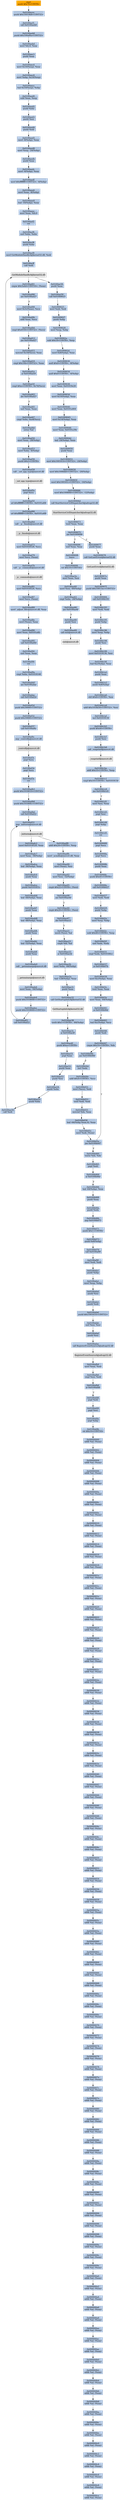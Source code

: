 digraph G {
node[shape=rectangle,style=filled,fillcolor=lightsteelblue,color=lightsteelblue]
bgcolor="transparent"
a0x0100aceapushl_0x70UINT8[label="start\npushl $0x70<UINT8>",color="lightgrey",fillcolor="orange"];
a0x0100acecpushl_0x10019b8UINT32[label="0x0100acec\npushl $0x10019b8<UINT32>"];
a0x0100acf1call_0x0100aeb8[label="0x0100acf1\ncall 0x0100aeb8"];
a0x0100aeb8pushl_0x100af0aUINT32[label="0x0100aeb8\npushl $0x100af0a<UINT32>"];
a0x0100aebdmovl_fs_0_eax[label="0x0100aebd\nmovl %fs:0, %eax"];
a0x0100aec3pushl_eax[label="0x0100aec3\npushl %eax"];
a0x0100aec4movl_0x10esp__eax[label="0x0100aec4\nmovl 0x10(%esp), %eax"];
a0x0100aec8movl_ebp_0x10esp_[label="0x0100aec8\nmovl %ebp, 0x10(%esp)"];
a0x0100aeccleal_0x10esp__ebp[label="0x0100aecc\nleal 0x10(%esp), %ebp"];
a0x0100aed0subl_eax_esp[label="0x0100aed0\nsubl %eax, %esp"];
a0x0100aed2pushl_ebx[label="0x0100aed2\npushl %ebx"];
a0x0100aed3pushl_esi[label="0x0100aed3\npushl %esi"];
a0x0100aed4pushl_edi[label="0x0100aed4\npushl %edi"];
a0x0100aed5movl__8ebp__eax[label="0x0100aed5\nmovl -8(%ebp), %eax"];
a0x0100aed8movl_esp__24ebp_[label="0x0100aed8\nmovl %esp, -24(%ebp)"];
a0x0100aedbpushl_eax[label="0x0100aedb\npushl %eax"];
a0x0100aedcmovl__4ebp__eax[label="0x0100aedc\nmovl -4(%ebp), %eax"];
a0x0100aedfmovl_0xffffffffUINT32__4ebp_[label="0x0100aedf\nmovl $0xffffffff<UINT32>, -4(%ebp)"];
a0x0100aee6movl_eax__8ebp_[label="0x0100aee6\nmovl %eax, -8(%ebp)"];
a0x0100aee9leal__16ebp__eax[label="0x0100aee9\nleal -16(%ebp), %eax"];
a0x0100aeecmovl_eax_fs_0[label="0x0100aeec\nmovl %eax, %fs:0"];
a0x0100aef2ret[label="0x0100aef2\nret"];
a0x0100acf6xorl_ebx_ebx[label="0x0100acf6\nxorl %ebx, %ebx"];
a0x0100acf8pushl_ebx[label="0x0100acf8\npushl %ebx"];
a0x0100acf9movl_GetModuleHandleA_kernel32_dll_edi[label="0x0100acf9\nmovl GetModuleHandleA@kernel32.dll, %edi"];
a0x0100acffcall_edi[label="0x0100acff\ncall %edi"];
GetModuleHandleA_kernel32_dll[label="GetModuleHandleA@kernel32.dll",color="lightgrey",fillcolor="lightgrey"];
a0x0100ad01cmpw_0x5a4dUINT16_eax_[label="0x0100ad01\ncmpw $0x5a4d<UINT16>, (%eax)"];
a0x0100ad06jne_0x0100ad27[label="0x0100ad06\njne 0x0100ad27"];
a0x0100ad08movl_0x3ceax__ecx[label="0x0100ad08\nmovl 0x3c(%eax), %ecx"];
a0x0100ad0baddl_eax_ecx[label="0x0100ad0b\naddl %eax, %ecx"];
a0x0100ad0dcmpl_0x4550UINT32_ecx_[label="0x0100ad0d\ncmpl $0x4550<UINT32>, (%ecx)"];
a0x0100ad13jne_0x0100ad27[label="0x0100ad13\njne 0x0100ad27"];
a0x0100ad15movzwl_0x18ecx__eax[label="0x0100ad15\nmovzwl 0x18(%ecx), %eax"];
a0x0100ad19cmpl_0x10bUINT32_eax[label="0x0100ad19\ncmpl $0x10b<UINT32>, %eax"];
a0x0100ad1eje_0x0100ad3f[label="0x0100ad1e\nje 0x0100ad3f"];
a0x0100ad3fcmpl_0xeUINT8_0x74ecx_[label="0x0100ad3f\ncmpl $0xe<UINT8>, 0x74(%ecx)"];
a0x0100ad43jbe_0x0100ad27[label="0x0100ad43\njbe 0x0100ad27"];
a0x0100ad45xorl_eax_eax[label="0x0100ad45\nxorl %eax, %eax"];
a0x0100ad47cmpl_ebx_0xe8ecx_[label="0x0100ad47\ncmpl %ebx, 0xe8(%ecx)"];
a0x0100ad4dsetne_al[label="0x0100ad4d\nsetne %al"];
a0x0100ad50movl_eax__28ebp_[label="0x0100ad50\nmovl %eax, -28(%ebp)"];
a0x0100ad53movl_ebx__4ebp_[label="0x0100ad53\nmovl %ebx, -4(%ebp)"];
a0x0100ad56pushl_0x2UINT8[label="0x0100ad56\npushl $0x2<UINT8>"];
a0x0100ad58call___set_app_type_msvcrt_dll[label="0x0100ad58\ncall __set_app_type@msvcrt.dll"];
a__set_app_type_msvcrt_dll[label="__set_app_type@msvcrt.dll",color="lightgrey",fillcolor="lightgrey"];
a0x0100ad5epopl_ecx[label="0x0100ad5e\npopl %ecx"];
a0x0100ad5forl_0xffffffffUINT8_0x0101a4f4[label="0x0100ad5f\norl $0xffffffff<UINT8>, 0x0101a4f4"];
a0x0100ad66orl_0xffffffffUINT8_0x0101a4f8[label="0x0100ad66\norl $0xffffffff<UINT8>, 0x0101a4f8"];
a0x0100ad6dcall___p__fmode_msvcrt_dll[label="0x0100ad6d\ncall __p__fmode@msvcrt.dll"];
a__p__fmode_msvcrt_dll[label="__p__fmode@msvcrt.dll",color="lightgrey",fillcolor="lightgrey"];
a0x0100ad73movl_0x01018528_ecx[label="0x0100ad73\nmovl 0x01018528, %ecx"];
a0x0100ad79movl_ecx_eax_[label="0x0100ad79\nmovl %ecx, (%eax)"];
a0x0100ad7bcall___p__commode_msvcrt_dll[label="0x0100ad7b\ncall __p__commode@msvcrt.dll"];
a__p__commode_msvcrt_dll[label="__p__commode@msvcrt.dll",color="lightgrey",fillcolor="lightgrey"];
a0x0100ad81movl_0x01018524_ecx[label="0x0100ad81\nmovl 0x01018524, %ecx"];
a0x0100ad87movl_ecx_eax_[label="0x0100ad87\nmovl %ecx, (%eax)"];
a0x0100ad89movl__adjust_fdiv_msvcrt_dll_eax[label="0x0100ad89\nmovl _adjust_fdiv@msvcrt.dll, %eax"];
a0x0100ad8emovl_eax__eax[label="0x0100ad8e\nmovl (%eax), %eax"];
a0x0100ad90movl_eax_0x0101a4fc[label="0x0100ad90\nmovl %eax, 0x0101a4fc"];
a0x0100ad95call_0x0100af44[label="0x0100ad95\ncall 0x0100af44"];
a0x0100af44xorl_eax_eax[label="0x0100af44\nxorl %eax, %eax"];
a0x0100af46ret[label="0x0100af46\nret"];
a0x0100ad9acmpl_ebx_0x01018148[label="0x0100ad9a\ncmpl %ebx, 0x01018148"];
a0x0100ada0jne_0x0100adae[label="0x0100ada0\njne 0x0100adae"];
a0x0100adaecall_0x0100af2d[label="0x0100adae\ncall 0x0100af2d"];
a0x0100af2dpushl_0x30000UINT32[label="0x0100af2d\npushl $0x30000<UINT32>"];
a0x0100af32pushl_0x10000UINT32[label="0x0100af32\npushl $0x10000<UINT32>"];
a0x0100af37call_0x0100af4c[label="0x0100af37\ncall 0x0100af4c"];
a0x0100af4cjmp__controlfp_msvcrt_dll[label="0x0100af4c\njmp _controlfp@msvcrt.dll"];
a_controlfp_msvcrt_dll[label="_controlfp@msvcrt.dll",color="lightgrey",fillcolor="lightgrey"];
a0x0100af3cpopl_ecx[label="0x0100af3c\npopl %ecx"];
a0x0100af3dpopl_ecx[label="0x0100af3d\npopl %ecx"];
a0x0100af3eret[label="0x0100af3e\nret"];
a0x0100adb3pushl_0x1018010UINT32[label="0x0100adb3\npushl $0x1018010<UINT32>"];
a0x0100adb8pushl_0x101800cUINT32[label="0x0100adb8\npushl $0x101800c<UINT32>"];
a0x0100adbdcall_0x0100af22[label="0x0100adbd\ncall 0x0100af22"];
a0x0100af22jmp__initterm_msvcrt_dll[label="0x0100af22\njmp _initterm@msvcrt.dll"];
a_initterm_msvcrt_dll[label="_initterm@msvcrt.dll",color="lightgrey",fillcolor="lightgrey"];
a0x0100adc2movl_0x01018520_eax[label="0x0100adc2\nmovl 0x01018520, %eax"];
a0x0100adc7movl_eax__36ebp_[label="0x0100adc7\nmovl %eax, -36(%ebp)"];
a0x0100adcaleal__36ebp__eax[label="0x0100adca\nleal -36(%ebp), %eax"];
a0x0100adcdpushl_eax[label="0x0100adcd\npushl %eax"];
a0x0100adcepushl_0x0101851c[label="0x0100adce\npushl 0x0101851c"];
a0x0100add4leal__44ebp__eax[label="0x0100add4\nleal -44(%ebp), %eax"];
a0x0100add7pushl_eax[label="0x0100add7\npushl %eax"];
a0x0100add8leal__48ebp__eax[label="0x0100add8\nleal -48(%ebp), %eax"];
a0x0100addbpushl_eax[label="0x0100addb\npushl %eax"];
a0x0100addcleal__52ebp__eax[label="0x0100addc\nleal -52(%ebp), %eax"];
a0x0100addfpushl_eax[label="0x0100addf\npushl %eax"];
a0x0100ade0call___getmainargs_msvcrt_dll[label="0x0100ade0\ncall __getmainargs@msvcrt.dll"];
a__getmainargs_msvcrt_dll[label="__getmainargs@msvcrt.dll",color="lightgrey",fillcolor="lightgrey"];
a0x0100ade6movl_eax__56ebp_[label="0x0100ade6\nmovl %eax, -56(%ebp)"];
a0x0100ade9pushl_0x1018008UINT32[label="0x0100ade9\npushl $0x1018008<UINT32>"];
a0x0100adeepushl_0x1018000UINT32[label="0x0100adee\npushl $0x1018000<UINT32>"];
a0x0100adf3call_0x0100af22[label="0x0100adf3\ncall 0x0100af22"];
a0x0100adf8addl_0x24UINT8_esp[label="0x0100adf8\naddl $0x24<UINT8>, %esp"];
a0x0100adfbmovl__acmdln_msvcrt_dll_eax[label="0x0100adfb\nmovl _acmdln@msvcrt.dll, %eax"];
a0x0100ae00movl_eax__esi[label="0x0100ae00\nmovl (%eax), %esi"];
a0x0100ae02movl_esi__32ebp_[label="0x0100ae02\nmovl %esi, -32(%ebp)"];
a0x0100ae05cmpb_0x22UINT8_esi_[label="0x0100ae05\ncmpb $0x22<UINT8>, (%esi)"];
a0x0100ae08jne_0x0100ae44[label="0x0100ae08\njne 0x0100ae44"];
a0x0100ae44cmpb_0x20UINT8_esi_[label="0x0100ae44\ncmpb $0x20<UINT8>, (%esi)"];
a0x0100ae47jbe_0x0100ae21[label="0x0100ae47\njbe 0x0100ae21"];
a0x0100ae21movb_esi__al[label="0x0100ae21\nmovb (%esi), %al"];
a0x0100ae23cmpb_bl_al[label="0x0100ae23\ncmpb %bl, %al"];
a0x0100ae25je_0x0100ae2b[label="0x0100ae25\nje 0x0100ae2b"];
a0x0100ae2bmovl_ebx__84ebp_[label="0x0100ae2b\nmovl %ebx, -84(%ebp)"];
a0x0100ae2eleal__128ebp__eax[label="0x0100ae2e\nleal -128(%ebp), %eax"];
a0x0100ae31pushl_eax[label="0x0100ae31\npushl %eax"];
a0x0100ae32call_GetStartupInfoA_kernel32_dll[label="0x0100ae32\ncall GetStartupInfoA@kernel32.dll"];
GetStartupInfoA_kernel32_dll[label="GetStartupInfoA@kernel32.dll",color="lightgrey",fillcolor="lightgrey"];
a0x0100ae38testb_0x1UINT8__84ebp_[label="0x0100ae38\ntestb $0x1<UINT8>, -84(%ebp)"];
a0x0100ae3cje_0x0100ae4f[label="0x0100ae3c\nje 0x0100ae4f"];
a0x0100ae4fpushl_0xaUINT8[label="0x0100ae4f\npushl $0xa<UINT8>"];
a0x0100ae51popl_eax[label="0x0100ae51\npopl %eax"];
a0x0100ae52pushl_eax[label="0x0100ae52\npushl %eax"];
a0x0100ae53pushl_esi[label="0x0100ae53\npushl %esi"];
a0x0100ae54pushl_ebx[label="0x0100ae54\npushl %ebx"];
a0x0100ae55pushl_ebx[label="0x0100ae55\npushl %ebx"];
a0x0100ae56call_edi[label="0x0100ae56\ncall %edi"];
a0x0100ae58pushl_eax[label="0x0100ae58\npushl %eax"];
a0x0100ae59call_0x01009025[label="0x0100ae59\ncall 0x01009025"];
a0x01009025movl_edi_edi[label="0x01009025\nmovl %edi, %edi"];
a0x01009027pushl_ebp[label="0x01009027\npushl %ebp"];
a0x01009028movl_esp_ebp[label="0x01009028\nmovl %esp, %ebp"];
a0x0100902asubl_0x18UINT8_esp[label="0x0100902a\nsubl $0x18<UINT8>, %esp"];
a0x0100902dmovl_0x8ebp__eax[label="0x0100902d\nmovl 0x8(%ebp), %eax"];
a0x01009030andl_0x0UINT8__8ebp_[label="0x01009030\nandl $0x0<UINT8>, -8(%ebp)"];
a0x01009034andl_0x0UINT8__4ebp_[label="0x01009034\nandl $0x0<UINT8>, -4(%ebp)"];
a0x01009038movl_eax_0x01019e20[label="0x01009038\nmovl %eax, 0x01019e20"];
a0x0100903dmovl_0x10ebp__eax[label="0x0100903d\nmovl 0x10(%ebp), %eax"];
a0x01009040movl_eax_0x0101a464[label="0x01009040\nmovl %eax, 0x0101a464"];
a0x01009045movl_0x14ebp__eax[label="0x01009045\nmovl 0x14(%ebp), %eax"];
a0x01009048movl_eax_0x0101a39c[label="0x01009048\nmovl %eax, 0x0101a39c"];
a0x0100904dleal__24ebp__eax[label="0x0100904d\nleal -24(%ebp), %eax"];
a0x01009050pushl_eax[label="0x01009050\npushl %eax"];
a0x01009051movl_0x1001614UINT32__24ebp_[label="0x01009051\nmovl $0x1001614<UINT32>, -24(%ebp)"];
a0x01009058movl_0x1008dbfUINT32__20ebp_[label="0x01009058\nmovl $0x1008dbf<UINT32>, -20(%ebp)"];
a0x0100905fmovl_0x100161cUINT32__16ebp_[label="0x0100905f\nmovl $0x100161c<UINT32>, -16(%ebp)"];
a0x01009066movl_0x1008f40UINT32__12ebp_[label="0x01009066\nmovl $0x1008f40<UINT32>, -12(%ebp)"];
a0x0100906dcall_StartServiceCtrlDispatcherA_advapi32_dll[label="0x0100906d\ncall StartServiceCtrlDispatcherA@advapi32.dll"];
StartServiceCtrlDispatcherA_advapi32_dll[label="StartServiceCtrlDispatcherA@advapi32.dll",color="lightgrey",fillcolor="lightgrey"];
a0x01009073testl_eax_eax[label="0x01009073\ntestl %eax, %eax"];
a0x01009075jne_0x01009096[label="0x01009075\njne 0x01009096"];
a0x01009077pushl_eax[label="0x01009077\npushl %eax"];
a0x01009096xorl_eax_eax[label="0x01009096\nxorl %eax, %eax"];
a0x01009098leave_[label="0x01009098\nleave "];
a0x01009099ret_0x10UINT16[label="0x01009099\nret $0x10<UINT16>"];
a0x0100ae5emovl_eax_esi[label="0x0100ae5e\nmovl %eax, %esi"];
a0x0100ae60movl_esi__60ebp_[label="0x0100ae60\nmovl %esi, -60(%ebp)"];
a0x0100ae63cmpl_ebx__28ebp_[label="0x0100ae63\ncmpl %ebx, -28(%ebp)"];
a0x0100ae66jne_0x0100ae6f[label="0x0100ae66\njne 0x0100ae6f"];
a0x0100ae68pushl_esi[label="0x0100ae68\npushl %esi"];
a0x0100ae69call_exit_msvcrt_dll[label="0x0100ae69\ncall exit@msvcrt.dll"];
exit_msvcrt_dll[label="exit@msvcrt.dll",color="lightgrey",fillcolor="lightgrey"];
a0x01009078call_GetLastError_kernel32_dll[label="0x01009078\ncall GetLastError@kernel32.dll"];
GetLastError_kernel32_dll[label="GetLastError@kernel32.dll",color="lightgrey",fillcolor="lightgrey"];
a0x0100907epushl_eax[label="0x0100907e\npushl %eax"];
a0x0100907fpushl_0x10013ecUINT32[label="0x0100907f\npushl $0x10013ec<UINT32>"];
a0x01009084call_0x0100b193[label="0x01009084\ncall 0x0100b193"];
a0x0100b193movl_edi_edi[label="0x0100b193\nmovl %edi, %edi"];
a0x0100b195pushl_ebp[label="0x0100b195\npushl %ebp"];
a0x0100b196movl_esp_ebp[label="0x0100b196\nmovl %esp, %ebp"];
a0x0100b198pushl_esi[label="0x0100b198\npushl %esi"];
a0x0100b199movl_0x01019130_esi[label="0x0100b199\nmovl 0x01019130, %esi"];
a0x0100b19fleal_0xcebp__eax[label="0x0100b19f\nleal 0xc(%ebp), %eax"];
a0x0100b1a2pushl_eax[label="0x0100b1a2\npushl %eax"];
a0x0100b1a3pushl_0x8ebp_[label="0x0100b1a3\npushl 0x8(%ebp)"];
a0x0100b1a6shll_0x6UINT8_esi[label="0x0100b1a6\nshll $0x6<UINT8>, %esi"];
a0x0100b1a9addl_0x1018d30UINT32_esi[label="0x0100b1a9\naddl $0x1018d30<UINT32>, %esi"];
a0x0100b1afincl_0x01019130[label="0x0100b1af\nincl 0x01019130"];
a0x0100b1b5pushl_0x40UINT8[label="0x0100b1b5\npushl $0x40<UINT8>"];
a0x0100b1b7pushl_esi[label="0x0100b1b7\npushl %esi"];
a0x0100b1b8call__vsnprintf_msvcrt_dll[label="0x0100b1b8\ncall _vsnprintf@msvcrt.dll"];
a_vsnprintf_msvcrt_dll[label="_vsnprintf@msvcrt.dll",color="lightgrey",fillcolor="lightgrey"];
a0x0100b1beaddl_0x10UINT8_esp[label="0x0100b1be\naddl $0x10<UINT8>, %esp"];
a0x0100b1c1cmpl_0x10UINT8_0x01019130[label="0x0100b1c1\ncmpl $0x10<UINT8>, 0x01019130"];
a0x0100b1c8jne_0x0100b1d1[label="0x0100b1c8\njne 0x0100b1d1"];
a0x0100b1d1movl_esi_eax[label="0x0100b1d1\nmovl %esi, %eax"];
a0x0100b1d3popl_esi[label="0x0100b1d3\npopl %esi"];
a0x0100b1d4popl_ebp[label="0x0100b1d4\npopl %ebp"];
a0x0100b1d5ret[label="0x0100b1d5\nret"];
a0x01009089popl_ecx[label="0x01009089\npopl %ecx"];
a0x0100908apopl_ecx[label="0x0100908a\npopl %ecx"];
a0x0100908bpushl_eax[label="0x0100908b\npushl %eax"];
a0x0100908cpushl_0x45UINT8[label="0x0100908c\npushl $0x45<UINT8>"];
a0x0100908ecall_0x0100b027[label="0x0100908e\ncall 0x0100b027"];
a0x0100b027movl_edi_edi[label="0x0100b027\nmovl %edi, %edi"];
a0x0100b029pushl_ebp[label="0x0100b029\npushl %ebp"];
a0x0100b02amovl_esp_ebp[label="0x0100b02a\nmovl %esp, %ebp"];
a0x0100b02csubl_0x40UINT8_esp[label="0x0100b02c\nsubl $0x40<UINT8>, %esp"];
a0x0100b02fxorl_edx_edx[label="0x0100b02f\nxorl %edx, %edx"];
a0x0100b031cmpl_edx_0x010180cc[label="0x0100b031\ncmpl %edx, 0x010180cc"];
a0x0100b037je_0x0100b07b[label="0x0100b037\nje 0x0100b07b"];
a0x0100b039movl_0xcebp__eax[label="0x0100b039\nmovl 0xc(%ebp), %eax"];
a0x0100b03ctestl_eax_eax[label="0x0100b03c\ntestl %eax, %eax"];
a0x0100b03emovl_eax__64ebp_[label="0x0100b03e\nmovl %eax, -64(%ebp)"];
a0x0100b041je_0x0100b06d[label="0x0100b041\nje 0x0100b06d"];
a0x0100b043leal_0xcebp__ecx[label="0x0100b043\nleal 0xc(%ebp), %ecx"];
a0x0100b046pushl_edi[label="0x0100b046\npushl %edi"];
a0x0100b047cmpw_0x10UINT8_dx[label="0x0100b047\ncmpw $0x10<UINT8>, %dx"];
a0x0100b04bjae_0x0100b060[label="0x0100b04b\njae 0x0100b060"];
a0x0100b04dincl_edx[label="0x0100b04d\nincl %edx"];
a0x0100b04eaddl_0x4UINT8_ecx[label="0x0100b04e\naddl $0x4<UINT8>, %ecx"];
a0x0100b051movl_ecx__edi[label="0x0100b051\nmovl (%ecx), %edi"];
a0x0100b053testl_edi_edi[label="0x0100b053\ntestl %edi, %edi"];
a0x0100b055movzwl_dx_eax[label="0x0100b055\nmovzwl %dx, %eax"];
a0x0100b058leal__64ebpeax4__eax[label="0x0100b058\nleal -64(%ebp,%eax,4), %eax"];
a0x0100b05cmovl_edi_eax_[label="0x0100b05c\nmovl %edi, (%eax)"];
a0x0100b05ejne_0x0100b047[label="0x0100b05e\njne 0x0100b047"];
a0x0100b060testw_dx_dx[label="0x0100b060\ntestw %dx, %dx"];
a0x0100b063popl_edi[label="0x0100b063\npopl %edi"];
a0x0100b064je_0x0100b06d[label="0x0100b064\nje 0x0100b06d"];
a0x0100b066leal__64ebp__eax[label="0x0100b066\nleal -64(%ebp), %eax"];
a0x0100b069pushl_eax[label="0x0100b069\npushl %eax"];
a0x0100b06apushl_edx[label="0x0100b06a\npushl %edx"];
a0x0100b06bjmp_0x0100b071[label="0x0100b06b\njmp 0x0100b071"];
a0x0100b071pushl_0x1UINT8[label="0x0100b071\npushl $0x1<UINT8>"];
a0x0100b073pushl_0x8ebp_[label="0x0100b073\npushl 0x8(%ebp)"];
a0x0100b076call_0x0100af9f[label="0x0100b076\ncall 0x0100af9f"];
a0x0100af9fmovl_edi_edi[label="0x0100af9f\nmovl %edi, %edi"];
a0x0100afa1pushl_ebp[label="0x0100afa1\npushl %ebp"];
a0x0100afa2movl_esp_ebp[label="0x0100afa2\nmovl %esp, %ebp"];
a0x0100afa4pushl_esi[label="0x0100afa4\npushl %esi"];
a0x0100afa5pushl_edi[label="0x0100afa5\npushl %edi"];
a0x0100afa6pushl_0x1001614UINT32[label="0x0100afa6\npushl $0x1001614<UINT32>"];
a0x0100afabxorl_esi_esi[label="0x0100afab\nxorl %esi, %esi"];
a0x0100afadpushl_esi[label="0x0100afad\npushl %esi"];
a0x0100afaecall_RegisterEventSourceA_advapi32_dll[label="0x0100afae\ncall RegisterEventSourceA@advapi32.dll"];
RegisterEventSourceA_advapi32_dll[label="RegisterEventSourceA@advapi32.dll",color="lightgrey",fillcolor="lightgrey"];
a0x0100afb4movl_eax_edi[label="0x0100afb4\nmovl %eax, %edi"];
a0x0100afb6cmpl_esi_edi[label="0x0100afb6\ncmpl %esi, %edi"];
a0x0100afb8je_0x0100afd8[label="0x0100afb8\nje 0x0100afd8"];
a0x0100afd8popl_edi[label="0x0100afd8\npopl %edi"];
a0x0100afd9popl_esi[label="0x0100afd9\npopl %esi"];
a0x0100afdapopl_ebp[label="0x0100afda\npopl %ebp"];
a0x0100afdbret_0x10UINT16[label="0x0100afdb\nret $0x10<UINT16>"];
a0x00000000addb_al_eax_[label="0x00000000\naddb %al, (%eax)"];
a0x00000002addb_al_eax_[label="0x00000002\naddb %al, (%eax)"];
a0x00000004addb_al_eax_[label="0x00000004\naddb %al, (%eax)"];
a0x00000006addb_al_eax_[label="0x00000006\naddb %al, (%eax)"];
a0x00000008addb_al_eax_[label="0x00000008\naddb %al, (%eax)"];
a0x0000000aaddb_al_eax_[label="0x0000000a\naddb %al, (%eax)"];
a0x0000000caddb_al_eax_[label="0x0000000c\naddb %al, (%eax)"];
a0x0000000eaddb_al_eax_[label="0x0000000e\naddb %al, (%eax)"];
a0x00000010addb_al_eax_[label="0x00000010\naddb %al, (%eax)"];
a0x00000012addb_al_eax_[label="0x00000012\naddb %al, (%eax)"];
a0x00000014addb_al_eax_[label="0x00000014\naddb %al, (%eax)"];
a0x00000016addb_al_eax_[label="0x00000016\naddb %al, (%eax)"];
a0x00000018addb_al_eax_[label="0x00000018\naddb %al, (%eax)"];
a0x0000001aaddb_al_eax_[label="0x0000001a\naddb %al, (%eax)"];
a0x0000001caddb_al_eax_[label="0x0000001c\naddb %al, (%eax)"];
a0x0000001eaddb_al_eax_[label="0x0000001e\naddb %al, (%eax)"];
a0x00000020addb_al_eax_[label="0x00000020\naddb %al, (%eax)"];
a0x00000022addb_al_eax_[label="0x00000022\naddb %al, (%eax)"];
a0x00000024addb_al_eax_[label="0x00000024\naddb %al, (%eax)"];
a0x00000026addb_al_eax_[label="0x00000026\naddb %al, (%eax)"];
a0x00000028addb_al_eax_[label="0x00000028\naddb %al, (%eax)"];
a0x0000002aaddb_al_eax_[label="0x0000002a\naddb %al, (%eax)"];
a0x0000002caddb_al_eax_[label="0x0000002c\naddb %al, (%eax)"];
a0x0000002eaddb_al_eax_[label="0x0000002e\naddb %al, (%eax)"];
a0x00000030addb_al_eax_[label="0x00000030\naddb %al, (%eax)"];
a0x00000032addb_al_eax_[label="0x00000032\naddb %al, (%eax)"];
a0x00000034addb_al_eax_[label="0x00000034\naddb %al, (%eax)"];
a0x00000036addb_al_eax_[label="0x00000036\naddb %al, (%eax)"];
a0x00000038addb_al_eax_[label="0x00000038\naddb %al, (%eax)"];
a0x0000003aaddb_al_eax_[label="0x0000003a\naddb %al, (%eax)"];
a0x0000003caddb_al_eax_[label="0x0000003c\naddb %al, (%eax)"];
a0x0000003eaddb_al_eax_[label="0x0000003e\naddb %al, (%eax)"];
a0x00000040addb_al_eax_[label="0x00000040\naddb %al, (%eax)"];
a0x00000042addb_al_eax_[label="0x00000042\naddb %al, (%eax)"];
a0x00000044addb_al_eax_[label="0x00000044\naddb %al, (%eax)"];
a0x00000046addb_al_eax_[label="0x00000046\naddb %al, (%eax)"];
a0x00000048addb_al_eax_[label="0x00000048\naddb %al, (%eax)"];
a0x0000004aaddb_al_eax_[label="0x0000004a\naddb %al, (%eax)"];
a0x0000004caddb_al_eax_[label="0x0000004c\naddb %al, (%eax)"];
a0x0000004eaddb_al_eax_[label="0x0000004e\naddb %al, (%eax)"];
a0x00000050addb_al_eax_[label="0x00000050\naddb %al, (%eax)"];
a0x00000052addb_al_eax_[label="0x00000052\naddb %al, (%eax)"];
a0x00000054addb_al_eax_[label="0x00000054\naddb %al, (%eax)"];
a0x00000056addb_al_eax_[label="0x00000056\naddb %al, (%eax)"];
a0x00000058addb_al_eax_[label="0x00000058\naddb %al, (%eax)"];
a0x0000005aaddb_al_eax_[label="0x0000005a\naddb %al, (%eax)"];
a0x0000005caddb_al_eax_[label="0x0000005c\naddb %al, (%eax)"];
a0x0000005eaddb_al_eax_[label="0x0000005e\naddb %al, (%eax)"];
a0x00000060addb_al_eax_[label="0x00000060\naddb %al, (%eax)"];
a0x00000062addb_al_eax_[label="0x00000062\naddb %al, (%eax)"];
a0x00000064addb_al_eax_[label="0x00000064\naddb %al, (%eax)"];
a0x00000066addb_al_eax_[label="0x00000066\naddb %al, (%eax)"];
a0x00000068addb_al_eax_[label="0x00000068\naddb %al, (%eax)"];
a0x0000006aaddb_al_eax_[label="0x0000006a\naddb %al, (%eax)"];
a0x0000006caddb_al_eax_[label="0x0000006c\naddb %al, (%eax)"];
a0x0000006eaddb_al_eax_[label="0x0000006e\naddb %al, (%eax)"];
a0x00000070addb_al_eax_[label="0x00000070\naddb %al, (%eax)"];
a0x00000072addb_al_eax_[label="0x00000072\naddb %al, (%eax)"];
a0x00000074addb_al_eax_[label="0x00000074\naddb %al, (%eax)"];
a0x00000076addb_al_eax_[label="0x00000076\naddb %al, (%eax)"];
a0x00000078addb_al_eax_[label="0x00000078\naddb %al, (%eax)"];
a0x0000007aaddb_al_eax_[label="0x0000007a\naddb %al, (%eax)"];
a0x0000007caddb_al_eax_[label="0x0000007c\naddb %al, (%eax)"];
a0x0000007eaddb_al_eax_[label="0x0000007e\naddb %al, (%eax)"];
a0x00000080addb_al_eax_[label="0x00000080\naddb %al, (%eax)"];
a0x00000082addb_al_eax_[label="0x00000082\naddb %al, (%eax)"];
a0x00000084addb_al_eax_[label="0x00000084\naddb %al, (%eax)"];
a0x00000086addb_al_eax_[label="0x00000086\naddb %al, (%eax)"];
a0x00000088addb_al_eax_[label="0x00000088\naddb %al, (%eax)"];
a0x0000008aaddb_al_eax_[label="0x0000008a\naddb %al, (%eax)"];
a0x0000008caddb_al_eax_[label="0x0000008c\naddb %al, (%eax)"];
a0x0000008eaddb_al_eax_[label="0x0000008e\naddb %al, (%eax)"];
a0x00000090addb_al_eax_[label="0x00000090\naddb %al, (%eax)"];
a0x00000092addb_al_eax_[label="0x00000092\naddb %al, (%eax)"];
a0x00000094addb_al_eax_[label="0x00000094\naddb %al, (%eax)"];
a0x00000096addb_al_eax_[label="0x00000096\naddb %al, (%eax)"];
a0x00000098addb_al_eax_[label="0x00000098\naddb %al, (%eax)"];
a0x0000009aaddb_al_eax_[label="0x0000009a\naddb %al, (%eax)"];
a0x0000009caddb_al_eax_[label="0x0000009c\naddb %al, (%eax)"];
a0x0000009eaddb_al_eax_[label="0x0000009e\naddb %al, (%eax)"];
a0x000000a0addb_al_eax_[label="0x000000a0\naddb %al, (%eax)"];
a0x000000a2addb_al_eax_[label="0x000000a2\naddb %al, (%eax)"];
a0x000000a4addb_al_eax_[label="0x000000a4\naddb %al, (%eax)"];
a0x000000a6addb_al_eax_[label="0x000000a6\naddb %al, (%eax)"];
a0x000000a8addb_al_eax_[label="0x000000a8\naddb %al, (%eax)"];
a0x000000aaaddb_al_eax_[label="0x000000aa\naddb %al, (%eax)"];
a0x000000acaddb_al_eax_[label="0x000000ac\naddb %al, (%eax)"];
a0x000000aeaddb_al_eax_[label="0x000000ae\naddb %al, (%eax)"];
a0x000000b0addb_al_eax_[label="0x000000b0\naddb %al, (%eax)"];
a0x000000b2addb_al_eax_[label="0x000000b2\naddb %al, (%eax)"];
a0x000000b4addb_al_eax_[label="0x000000b4\naddb %al, (%eax)"];
a0x000000b6addb_al_eax_[label="0x000000b6\naddb %al, (%eax)"];
a0x000000b8addb_al_eax_[label="0x000000b8\naddb %al, (%eax)"];
a0x000000baaddb_al_eax_[label="0x000000ba\naddb %al, (%eax)"];
a0x000000bcaddb_al_eax_[label="0x000000bc\naddb %al, (%eax)"];
a0x000000beaddb_al_eax_[label="0x000000be\naddb %al, (%eax)"];
a0x000000c0addb_al_eax_[label="0x000000c0\naddb %al, (%eax)"];
a0x000000c2addb_al_eax_[label="0x000000c2\naddb %al, (%eax)"];
a0x000000c4addb_al_eax_[label="0x000000c4\naddb %al, (%eax)"];
a0x000000c6addb_al_eax_[label="0x000000c6\naddb %al, (%eax)"];
a0x000000c8addb_al_eax_[label="0x000000c8\naddb %al, (%eax)"];
a0x000000caaddb_al_eax_[label="0x000000ca\naddb %al, (%eax)"];
a0x0100aceapushl_0x70UINT8 -> a0x0100acecpushl_0x10019b8UINT32 [color="#000000"];
a0x0100acecpushl_0x10019b8UINT32 -> a0x0100acf1call_0x0100aeb8 [color="#000000"];
a0x0100acf1call_0x0100aeb8 -> a0x0100aeb8pushl_0x100af0aUINT32 [color="#000000"];
a0x0100aeb8pushl_0x100af0aUINT32 -> a0x0100aebdmovl_fs_0_eax [color="#000000"];
a0x0100aebdmovl_fs_0_eax -> a0x0100aec3pushl_eax [color="#000000"];
a0x0100aec3pushl_eax -> a0x0100aec4movl_0x10esp__eax [color="#000000"];
a0x0100aec4movl_0x10esp__eax -> a0x0100aec8movl_ebp_0x10esp_ [color="#000000"];
a0x0100aec8movl_ebp_0x10esp_ -> a0x0100aeccleal_0x10esp__ebp [color="#000000"];
a0x0100aeccleal_0x10esp__ebp -> a0x0100aed0subl_eax_esp [color="#000000"];
a0x0100aed0subl_eax_esp -> a0x0100aed2pushl_ebx [color="#000000"];
a0x0100aed2pushl_ebx -> a0x0100aed3pushl_esi [color="#000000"];
a0x0100aed3pushl_esi -> a0x0100aed4pushl_edi [color="#000000"];
a0x0100aed4pushl_edi -> a0x0100aed5movl__8ebp__eax [color="#000000"];
a0x0100aed5movl__8ebp__eax -> a0x0100aed8movl_esp__24ebp_ [color="#000000"];
a0x0100aed8movl_esp__24ebp_ -> a0x0100aedbpushl_eax [color="#000000"];
a0x0100aedbpushl_eax -> a0x0100aedcmovl__4ebp__eax [color="#000000"];
a0x0100aedcmovl__4ebp__eax -> a0x0100aedfmovl_0xffffffffUINT32__4ebp_ [color="#000000"];
a0x0100aedfmovl_0xffffffffUINT32__4ebp_ -> a0x0100aee6movl_eax__8ebp_ [color="#000000"];
a0x0100aee6movl_eax__8ebp_ -> a0x0100aee9leal__16ebp__eax [color="#000000"];
a0x0100aee9leal__16ebp__eax -> a0x0100aeecmovl_eax_fs_0 [color="#000000"];
a0x0100aeecmovl_eax_fs_0 -> a0x0100aef2ret [color="#000000"];
a0x0100aef2ret -> a0x0100acf6xorl_ebx_ebx [color="#000000"];
a0x0100acf6xorl_ebx_ebx -> a0x0100acf8pushl_ebx [color="#000000"];
a0x0100acf8pushl_ebx -> a0x0100acf9movl_GetModuleHandleA_kernel32_dll_edi [color="#000000"];
a0x0100acf9movl_GetModuleHandleA_kernel32_dll_edi -> a0x0100acffcall_edi [color="#000000"];
a0x0100acffcall_edi -> GetModuleHandleA_kernel32_dll [color="#000000"];
GetModuleHandleA_kernel32_dll -> a0x0100ad01cmpw_0x5a4dUINT16_eax_ [color="#000000"];
a0x0100ad01cmpw_0x5a4dUINT16_eax_ -> a0x0100ad06jne_0x0100ad27 [color="#000000"];
a0x0100ad06jne_0x0100ad27 -> a0x0100ad08movl_0x3ceax__ecx [color="#000000",label="F"];
a0x0100ad08movl_0x3ceax__ecx -> a0x0100ad0baddl_eax_ecx [color="#000000"];
a0x0100ad0baddl_eax_ecx -> a0x0100ad0dcmpl_0x4550UINT32_ecx_ [color="#000000"];
a0x0100ad0dcmpl_0x4550UINT32_ecx_ -> a0x0100ad13jne_0x0100ad27 [color="#000000"];
a0x0100ad13jne_0x0100ad27 -> a0x0100ad15movzwl_0x18ecx__eax [color="#000000",label="F"];
a0x0100ad15movzwl_0x18ecx__eax -> a0x0100ad19cmpl_0x10bUINT32_eax [color="#000000"];
a0x0100ad19cmpl_0x10bUINT32_eax -> a0x0100ad1eje_0x0100ad3f [color="#000000"];
a0x0100ad1eje_0x0100ad3f -> a0x0100ad3fcmpl_0xeUINT8_0x74ecx_ [color="#000000",label="T"];
a0x0100ad3fcmpl_0xeUINT8_0x74ecx_ -> a0x0100ad43jbe_0x0100ad27 [color="#000000"];
a0x0100ad43jbe_0x0100ad27 -> a0x0100ad45xorl_eax_eax [color="#000000",label="F"];
a0x0100ad45xorl_eax_eax -> a0x0100ad47cmpl_ebx_0xe8ecx_ [color="#000000"];
a0x0100ad47cmpl_ebx_0xe8ecx_ -> a0x0100ad4dsetne_al [color="#000000"];
a0x0100ad4dsetne_al -> a0x0100ad50movl_eax__28ebp_ [color="#000000"];
a0x0100ad50movl_eax__28ebp_ -> a0x0100ad53movl_ebx__4ebp_ [color="#000000"];
a0x0100ad53movl_ebx__4ebp_ -> a0x0100ad56pushl_0x2UINT8 [color="#000000"];
a0x0100ad56pushl_0x2UINT8 -> a0x0100ad58call___set_app_type_msvcrt_dll [color="#000000"];
a0x0100ad58call___set_app_type_msvcrt_dll -> a__set_app_type_msvcrt_dll [color="#000000"];
a__set_app_type_msvcrt_dll -> a0x0100ad5epopl_ecx [color="#000000"];
a0x0100ad5epopl_ecx -> a0x0100ad5forl_0xffffffffUINT8_0x0101a4f4 [color="#000000"];
a0x0100ad5forl_0xffffffffUINT8_0x0101a4f4 -> a0x0100ad66orl_0xffffffffUINT8_0x0101a4f8 [color="#000000"];
a0x0100ad66orl_0xffffffffUINT8_0x0101a4f8 -> a0x0100ad6dcall___p__fmode_msvcrt_dll [color="#000000"];
a0x0100ad6dcall___p__fmode_msvcrt_dll -> a__p__fmode_msvcrt_dll [color="#000000"];
a__p__fmode_msvcrt_dll -> a0x0100ad73movl_0x01018528_ecx [color="#000000"];
a0x0100ad73movl_0x01018528_ecx -> a0x0100ad79movl_ecx_eax_ [color="#000000"];
a0x0100ad79movl_ecx_eax_ -> a0x0100ad7bcall___p__commode_msvcrt_dll [color="#000000"];
a0x0100ad7bcall___p__commode_msvcrt_dll -> a__p__commode_msvcrt_dll [color="#000000"];
a__p__commode_msvcrt_dll -> a0x0100ad81movl_0x01018524_ecx [color="#000000"];
a0x0100ad81movl_0x01018524_ecx -> a0x0100ad87movl_ecx_eax_ [color="#000000"];
a0x0100ad87movl_ecx_eax_ -> a0x0100ad89movl__adjust_fdiv_msvcrt_dll_eax [color="#000000"];
a0x0100ad89movl__adjust_fdiv_msvcrt_dll_eax -> a0x0100ad8emovl_eax__eax [color="#000000"];
a0x0100ad8emovl_eax__eax -> a0x0100ad90movl_eax_0x0101a4fc [color="#000000"];
a0x0100ad90movl_eax_0x0101a4fc -> a0x0100ad95call_0x0100af44 [color="#000000"];
a0x0100ad95call_0x0100af44 -> a0x0100af44xorl_eax_eax [color="#000000"];
a0x0100af44xorl_eax_eax -> a0x0100af46ret [color="#000000"];
a0x0100af46ret -> a0x0100ad9acmpl_ebx_0x01018148 [color="#000000"];
a0x0100ad9acmpl_ebx_0x01018148 -> a0x0100ada0jne_0x0100adae [color="#000000"];
a0x0100ada0jne_0x0100adae -> a0x0100adaecall_0x0100af2d [color="#000000",label="T"];
a0x0100adaecall_0x0100af2d -> a0x0100af2dpushl_0x30000UINT32 [color="#000000"];
a0x0100af2dpushl_0x30000UINT32 -> a0x0100af32pushl_0x10000UINT32 [color="#000000"];
a0x0100af32pushl_0x10000UINT32 -> a0x0100af37call_0x0100af4c [color="#000000"];
a0x0100af37call_0x0100af4c -> a0x0100af4cjmp__controlfp_msvcrt_dll [color="#000000"];
a0x0100af4cjmp__controlfp_msvcrt_dll -> a_controlfp_msvcrt_dll [color="#000000"];
a_controlfp_msvcrt_dll -> a0x0100af3cpopl_ecx [color="#000000"];
a0x0100af3cpopl_ecx -> a0x0100af3dpopl_ecx [color="#000000"];
a0x0100af3dpopl_ecx -> a0x0100af3eret [color="#000000"];
a0x0100af3eret -> a0x0100adb3pushl_0x1018010UINT32 [color="#000000"];
a0x0100adb3pushl_0x1018010UINT32 -> a0x0100adb8pushl_0x101800cUINT32 [color="#000000"];
a0x0100adb8pushl_0x101800cUINT32 -> a0x0100adbdcall_0x0100af22 [color="#000000"];
a0x0100adbdcall_0x0100af22 -> a0x0100af22jmp__initterm_msvcrt_dll [color="#000000"];
a0x0100af22jmp__initterm_msvcrt_dll -> a_initterm_msvcrt_dll [color="#000000"];
a_initterm_msvcrt_dll -> a0x0100adc2movl_0x01018520_eax [color="#000000"];
a0x0100adc2movl_0x01018520_eax -> a0x0100adc7movl_eax__36ebp_ [color="#000000"];
a0x0100adc7movl_eax__36ebp_ -> a0x0100adcaleal__36ebp__eax [color="#000000"];
a0x0100adcaleal__36ebp__eax -> a0x0100adcdpushl_eax [color="#000000"];
a0x0100adcdpushl_eax -> a0x0100adcepushl_0x0101851c [color="#000000"];
a0x0100adcepushl_0x0101851c -> a0x0100add4leal__44ebp__eax [color="#000000"];
a0x0100add4leal__44ebp__eax -> a0x0100add7pushl_eax [color="#000000"];
a0x0100add7pushl_eax -> a0x0100add8leal__48ebp__eax [color="#000000"];
a0x0100add8leal__48ebp__eax -> a0x0100addbpushl_eax [color="#000000"];
a0x0100addbpushl_eax -> a0x0100addcleal__52ebp__eax [color="#000000"];
a0x0100addcleal__52ebp__eax -> a0x0100addfpushl_eax [color="#000000"];
a0x0100addfpushl_eax -> a0x0100ade0call___getmainargs_msvcrt_dll [color="#000000"];
a0x0100ade0call___getmainargs_msvcrt_dll -> a__getmainargs_msvcrt_dll [color="#000000"];
a__getmainargs_msvcrt_dll -> a0x0100ade6movl_eax__56ebp_ [color="#000000"];
a0x0100ade6movl_eax__56ebp_ -> a0x0100ade9pushl_0x1018008UINT32 [color="#000000"];
a0x0100ade9pushl_0x1018008UINT32 -> a0x0100adeepushl_0x1018000UINT32 [color="#000000"];
a0x0100adeepushl_0x1018000UINT32 -> a0x0100adf3call_0x0100af22 [color="#000000"];
a0x0100adf3call_0x0100af22 -> a0x0100af22jmp__initterm_msvcrt_dll [color="#000000"];
a_initterm_msvcrt_dll -> a0x0100adf8addl_0x24UINT8_esp [color="#000000"];
a0x0100adf8addl_0x24UINT8_esp -> a0x0100adfbmovl__acmdln_msvcrt_dll_eax [color="#000000"];
a0x0100adfbmovl__acmdln_msvcrt_dll_eax -> a0x0100ae00movl_eax__esi [color="#000000"];
a0x0100ae00movl_eax__esi -> a0x0100ae02movl_esi__32ebp_ [color="#000000"];
a0x0100ae02movl_esi__32ebp_ -> a0x0100ae05cmpb_0x22UINT8_esi_ [color="#000000"];
a0x0100ae05cmpb_0x22UINT8_esi_ -> a0x0100ae08jne_0x0100ae44 [color="#000000"];
a0x0100ae08jne_0x0100ae44 -> a0x0100ae44cmpb_0x20UINT8_esi_ [color="#000000",label="T"];
a0x0100ae44cmpb_0x20UINT8_esi_ -> a0x0100ae47jbe_0x0100ae21 [color="#000000"];
a0x0100ae47jbe_0x0100ae21 -> a0x0100ae21movb_esi__al [color="#000000",label="T"];
a0x0100ae21movb_esi__al -> a0x0100ae23cmpb_bl_al [color="#000000"];
a0x0100ae23cmpb_bl_al -> a0x0100ae25je_0x0100ae2b [color="#000000"];
a0x0100ae25je_0x0100ae2b -> a0x0100ae2bmovl_ebx__84ebp_ [color="#000000",label="T"];
a0x0100ae2bmovl_ebx__84ebp_ -> a0x0100ae2eleal__128ebp__eax [color="#000000"];
a0x0100ae2eleal__128ebp__eax -> a0x0100ae31pushl_eax [color="#000000"];
a0x0100ae31pushl_eax -> a0x0100ae32call_GetStartupInfoA_kernel32_dll [color="#000000"];
a0x0100ae32call_GetStartupInfoA_kernel32_dll -> GetStartupInfoA_kernel32_dll [color="#000000"];
GetStartupInfoA_kernel32_dll -> a0x0100ae38testb_0x1UINT8__84ebp_ [color="#000000"];
a0x0100ae38testb_0x1UINT8__84ebp_ -> a0x0100ae3cje_0x0100ae4f [color="#000000"];
a0x0100ae3cje_0x0100ae4f -> a0x0100ae4fpushl_0xaUINT8 [color="#000000",label="T"];
a0x0100ae4fpushl_0xaUINT8 -> a0x0100ae51popl_eax [color="#000000"];
a0x0100ae51popl_eax -> a0x0100ae52pushl_eax [color="#000000"];
a0x0100ae52pushl_eax -> a0x0100ae53pushl_esi [color="#000000"];
a0x0100ae53pushl_esi -> a0x0100ae54pushl_ebx [color="#000000"];
a0x0100ae54pushl_ebx -> a0x0100ae55pushl_ebx [color="#000000"];
a0x0100ae55pushl_ebx -> a0x0100ae56call_edi [color="#000000"];
a0x0100ae56call_edi -> GetModuleHandleA_kernel32_dll [color="#000000"];
GetModuleHandleA_kernel32_dll -> a0x0100ae58pushl_eax [color="#000000"];
a0x0100ae58pushl_eax -> a0x0100ae59call_0x01009025 [color="#000000"];
a0x0100ae59call_0x01009025 -> a0x01009025movl_edi_edi [color="#000000"];
a0x01009025movl_edi_edi -> a0x01009027pushl_ebp [color="#000000"];
a0x01009027pushl_ebp -> a0x01009028movl_esp_ebp [color="#000000"];
a0x01009028movl_esp_ebp -> a0x0100902asubl_0x18UINT8_esp [color="#000000"];
a0x0100902asubl_0x18UINT8_esp -> a0x0100902dmovl_0x8ebp__eax [color="#000000"];
a0x0100902dmovl_0x8ebp__eax -> a0x01009030andl_0x0UINT8__8ebp_ [color="#000000"];
a0x01009030andl_0x0UINT8__8ebp_ -> a0x01009034andl_0x0UINT8__4ebp_ [color="#000000"];
a0x01009034andl_0x0UINT8__4ebp_ -> a0x01009038movl_eax_0x01019e20 [color="#000000"];
a0x01009038movl_eax_0x01019e20 -> a0x0100903dmovl_0x10ebp__eax [color="#000000"];
a0x0100903dmovl_0x10ebp__eax -> a0x01009040movl_eax_0x0101a464 [color="#000000"];
a0x01009040movl_eax_0x0101a464 -> a0x01009045movl_0x14ebp__eax [color="#000000"];
a0x01009045movl_0x14ebp__eax -> a0x01009048movl_eax_0x0101a39c [color="#000000"];
a0x01009048movl_eax_0x0101a39c -> a0x0100904dleal__24ebp__eax [color="#000000"];
a0x0100904dleal__24ebp__eax -> a0x01009050pushl_eax [color="#000000"];
a0x01009050pushl_eax -> a0x01009051movl_0x1001614UINT32__24ebp_ [color="#000000"];
a0x01009051movl_0x1001614UINT32__24ebp_ -> a0x01009058movl_0x1008dbfUINT32__20ebp_ [color="#000000"];
a0x01009058movl_0x1008dbfUINT32__20ebp_ -> a0x0100905fmovl_0x100161cUINT32__16ebp_ [color="#000000"];
a0x0100905fmovl_0x100161cUINT32__16ebp_ -> a0x01009066movl_0x1008f40UINT32__12ebp_ [color="#000000"];
a0x01009066movl_0x1008f40UINT32__12ebp_ -> a0x0100906dcall_StartServiceCtrlDispatcherA_advapi32_dll [color="#000000"];
a0x0100906dcall_StartServiceCtrlDispatcherA_advapi32_dll -> StartServiceCtrlDispatcherA_advapi32_dll [color="#000000"];
StartServiceCtrlDispatcherA_advapi32_dll -> a0x01009073testl_eax_eax [color="#000000"];
a0x01009073testl_eax_eax -> a0x01009075jne_0x01009096 [color="#000000"];
a0x01009075jne_0x01009096 -> a0x01009077pushl_eax [color="#000000",label="F"];
a0x01009075jne_0x01009096 -> a0x01009096xorl_eax_eax [color="#000000",label="T"];
a0x01009096xorl_eax_eax -> a0x01009098leave_ [color="#000000"];
a0x01009098leave_ -> a0x01009099ret_0x10UINT16 [color="#000000"];
a0x01009099ret_0x10UINT16 -> a0x0100ae5emovl_eax_esi [color="#000000"];
a0x0100ae5emovl_eax_esi -> a0x0100ae60movl_esi__60ebp_ [color="#000000"];
a0x0100ae60movl_esi__60ebp_ -> a0x0100ae63cmpl_ebx__28ebp_ [color="#000000"];
a0x0100ae63cmpl_ebx__28ebp_ -> a0x0100ae66jne_0x0100ae6f [color="#000000"];
a0x0100ae66jne_0x0100ae6f -> a0x0100ae68pushl_esi [color="#000000",label="F"];
a0x0100ae68pushl_esi -> a0x0100ae69call_exit_msvcrt_dll [color="#000000"];
a0x0100ae69call_exit_msvcrt_dll -> exit_msvcrt_dll [color="#000000"];
a0x01009077pushl_eax -> a0x01009078call_GetLastError_kernel32_dll [color="#000000"];
a0x01009078call_GetLastError_kernel32_dll -> GetLastError_kernel32_dll [color="#000000"];
GetLastError_kernel32_dll -> a0x0100907epushl_eax [color="#000000"];
a0x0100907epushl_eax -> a0x0100907fpushl_0x10013ecUINT32 [color="#000000"];
a0x0100907fpushl_0x10013ecUINT32 -> a0x01009084call_0x0100b193 [color="#000000"];
a0x01009084call_0x0100b193 -> a0x0100b193movl_edi_edi [color="#000000"];
a0x0100b193movl_edi_edi -> a0x0100b195pushl_ebp [color="#000000"];
a0x0100b195pushl_ebp -> a0x0100b196movl_esp_ebp [color="#000000"];
a0x0100b196movl_esp_ebp -> a0x0100b198pushl_esi [color="#000000"];
a0x0100b198pushl_esi -> a0x0100b199movl_0x01019130_esi [color="#000000"];
a0x0100b199movl_0x01019130_esi -> a0x0100b19fleal_0xcebp__eax [color="#000000"];
a0x0100b19fleal_0xcebp__eax -> a0x0100b1a2pushl_eax [color="#000000"];
a0x0100b1a2pushl_eax -> a0x0100b1a3pushl_0x8ebp_ [color="#000000"];
a0x0100b1a3pushl_0x8ebp_ -> a0x0100b1a6shll_0x6UINT8_esi [color="#000000"];
a0x0100b1a6shll_0x6UINT8_esi -> a0x0100b1a9addl_0x1018d30UINT32_esi [color="#000000"];
a0x0100b1a9addl_0x1018d30UINT32_esi -> a0x0100b1afincl_0x01019130 [color="#000000"];
a0x0100b1afincl_0x01019130 -> a0x0100b1b5pushl_0x40UINT8 [color="#000000"];
a0x0100b1b5pushl_0x40UINT8 -> a0x0100b1b7pushl_esi [color="#000000"];
a0x0100b1b7pushl_esi -> a0x0100b1b8call__vsnprintf_msvcrt_dll [color="#000000"];
a0x0100b1b8call__vsnprintf_msvcrt_dll -> a_vsnprintf_msvcrt_dll [color="#000000"];
a_vsnprintf_msvcrt_dll -> a0x0100b1beaddl_0x10UINT8_esp [color="#000000"];
a0x0100b1beaddl_0x10UINT8_esp -> a0x0100b1c1cmpl_0x10UINT8_0x01019130 [color="#000000"];
a0x0100b1c1cmpl_0x10UINT8_0x01019130 -> a0x0100b1c8jne_0x0100b1d1 [color="#000000"];
a0x0100b1c8jne_0x0100b1d1 -> a0x0100b1d1movl_esi_eax [color="#000000",label="T"];
a0x0100b1d1movl_esi_eax -> a0x0100b1d3popl_esi [color="#000000"];
a0x0100b1d3popl_esi -> a0x0100b1d4popl_ebp [color="#000000"];
a0x0100b1d4popl_ebp -> a0x0100b1d5ret [color="#000000"];
a0x0100b1d5ret -> a0x01009089popl_ecx [color="#000000"];
a0x01009089popl_ecx -> a0x0100908apopl_ecx [color="#000000"];
a0x0100908apopl_ecx -> a0x0100908bpushl_eax [color="#000000"];
a0x0100908bpushl_eax -> a0x0100908cpushl_0x45UINT8 [color="#000000"];
a0x0100908cpushl_0x45UINT8 -> a0x0100908ecall_0x0100b027 [color="#000000"];
a0x0100908ecall_0x0100b027 -> a0x0100b027movl_edi_edi [color="#000000"];
a0x0100b027movl_edi_edi -> a0x0100b029pushl_ebp [color="#000000"];
a0x0100b029pushl_ebp -> a0x0100b02amovl_esp_ebp [color="#000000"];
a0x0100b02amovl_esp_ebp -> a0x0100b02csubl_0x40UINT8_esp [color="#000000"];
a0x0100b02csubl_0x40UINT8_esp -> a0x0100b02fxorl_edx_edx [color="#000000"];
a0x0100b02fxorl_edx_edx -> a0x0100b031cmpl_edx_0x010180cc [color="#000000"];
a0x0100b031cmpl_edx_0x010180cc -> a0x0100b037je_0x0100b07b [color="#000000"];
a0x0100b037je_0x0100b07b -> a0x0100b039movl_0xcebp__eax [color="#000000",label="F"];
a0x0100b039movl_0xcebp__eax -> a0x0100b03ctestl_eax_eax [color="#000000"];
a0x0100b03ctestl_eax_eax -> a0x0100b03emovl_eax__64ebp_ [color="#000000"];
a0x0100b03emovl_eax__64ebp_ -> a0x0100b041je_0x0100b06d [color="#000000"];
a0x0100b041je_0x0100b06d -> a0x0100b043leal_0xcebp__ecx [color="#000000",label="F"];
a0x0100b043leal_0xcebp__ecx -> a0x0100b046pushl_edi [color="#000000"];
a0x0100b046pushl_edi -> a0x0100b047cmpw_0x10UINT8_dx [color="#000000"];
a0x0100b047cmpw_0x10UINT8_dx -> a0x0100b04bjae_0x0100b060 [color="#000000"];
a0x0100b04bjae_0x0100b060 -> a0x0100b04dincl_edx [color="#000000",label="F"];
a0x0100b04dincl_edx -> a0x0100b04eaddl_0x4UINT8_ecx [color="#000000"];
a0x0100b04eaddl_0x4UINT8_ecx -> a0x0100b051movl_ecx__edi [color="#000000"];
a0x0100b051movl_ecx__edi -> a0x0100b053testl_edi_edi [color="#000000"];
a0x0100b053testl_edi_edi -> a0x0100b055movzwl_dx_eax [color="#000000"];
a0x0100b055movzwl_dx_eax -> a0x0100b058leal__64ebpeax4__eax [color="#000000"];
a0x0100b058leal__64ebpeax4__eax -> a0x0100b05cmovl_edi_eax_ [color="#000000"];
a0x0100b05cmovl_edi_eax_ -> a0x0100b05ejne_0x0100b047 [color="#000000"];
a0x0100b05ejne_0x0100b047 -> a0x0100b060testw_dx_dx [color="#000000",label="F"];
a0x0100b05ejne_0x0100b047 -> a0x0100b047cmpw_0x10UINT8_dx [color="#000000",label="T"];
a0x0100b060testw_dx_dx -> a0x0100b063popl_edi [color="#000000"];
a0x0100b063popl_edi -> a0x0100b064je_0x0100b06d [color="#000000"];
a0x0100b064je_0x0100b06d -> a0x0100b066leal__64ebp__eax [color="#000000",label="F"];
a0x0100b066leal__64ebp__eax -> a0x0100b069pushl_eax [color="#000000"];
a0x0100b069pushl_eax -> a0x0100b06apushl_edx [color="#000000"];
a0x0100b06apushl_edx -> a0x0100b06bjmp_0x0100b071 [color="#000000"];
a0x0100b06bjmp_0x0100b071 -> a0x0100b071pushl_0x1UINT8 [color="#000000"];
a0x0100b071pushl_0x1UINT8 -> a0x0100b073pushl_0x8ebp_ [color="#000000"];
a0x0100b073pushl_0x8ebp_ -> a0x0100b076call_0x0100af9f [color="#000000"];
a0x0100b076call_0x0100af9f -> a0x0100af9fmovl_edi_edi [color="#000000"];
a0x0100af9fmovl_edi_edi -> a0x0100afa1pushl_ebp [color="#000000"];
a0x0100afa1pushl_ebp -> a0x0100afa2movl_esp_ebp [color="#000000"];
a0x0100afa2movl_esp_ebp -> a0x0100afa4pushl_esi [color="#000000"];
a0x0100afa4pushl_esi -> a0x0100afa5pushl_edi [color="#000000"];
a0x0100afa5pushl_edi -> a0x0100afa6pushl_0x1001614UINT32 [color="#000000"];
a0x0100afa6pushl_0x1001614UINT32 -> a0x0100afabxorl_esi_esi [color="#000000"];
a0x0100afabxorl_esi_esi -> a0x0100afadpushl_esi [color="#000000"];
a0x0100afadpushl_esi -> a0x0100afaecall_RegisterEventSourceA_advapi32_dll [color="#000000"];
a0x0100afaecall_RegisterEventSourceA_advapi32_dll -> RegisterEventSourceA_advapi32_dll [color="#000000"];
RegisterEventSourceA_advapi32_dll -> a0x0100afb4movl_eax_edi [color="#000000"];
a0x0100afb4movl_eax_edi -> a0x0100afb6cmpl_esi_edi [color="#000000"];
a0x0100afb6cmpl_esi_edi -> a0x0100afb8je_0x0100afd8 [color="#000000"];
a0x0100afb8je_0x0100afd8 -> a0x0100afd8popl_edi [color="#000000",label="T"];
a0x0100afd8popl_edi -> a0x0100afd9popl_esi [color="#000000"];
a0x0100afd9popl_esi -> a0x0100afdapopl_ebp [color="#000000"];
a0x0100afdapopl_ebp -> a0x0100afdbret_0x10UINT16 [color="#000000"];
a0x0100afdbret_0x10UINT16 -> a0x00000000addb_al_eax_ [color="#000000"];
a0x00000000addb_al_eax_ -> a0x00000002addb_al_eax_ [color="#000000"];
a0x00000002addb_al_eax_ -> a0x00000004addb_al_eax_ [color="#000000"];
a0x00000004addb_al_eax_ -> a0x00000006addb_al_eax_ [color="#000000"];
a0x00000006addb_al_eax_ -> a0x00000008addb_al_eax_ [color="#000000"];
a0x00000008addb_al_eax_ -> a0x0000000aaddb_al_eax_ [color="#000000"];
a0x0000000aaddb_al_eax_ -> a0x0000000caddb_al_eax_ [color="#000000"];
a0x0000000caddb_al_eax_ -> a0x0000000eaddb_al_eax_ [color="#000000"];
a0x0000000eaddb_al_eax_ -> a0x00000010addb_al_eax_ [color="#000000"];
a0x00000010addb_al_eax_ -> a0x00000012addb_al_eax_ [color="#000000"];
a0x00000012addb_al_eax_ -> a0x00000014addb_al_eax_ [color="#000000"];
a0x00000014addb_al_eax_ -> a0x00000016addb_al_eax_ [color="#000000"];
a0x00000016addb_al_eax_ -> a0x00000018addb_al_eax_ [color="#000000"];
a0x00000018addb_al_eax_ -> a0x0000001aaddb_al_eax_ [color="#000000"];
a0x0000001aaddb_al_eax_ -> a0x0000001caddb_al_eax_ [color="#000000"];
a0x0000001caddb_al_eax_ -> a0x0000001eaddb_al_eax_ [color="#000000"];
a0x0000001eaddb_al_eax_ -> a0x00000020addb_al_eax_ [color="#000000"];
a0x00000020addb_al_eax_ -> a0x00000022addb_al_eax_ [color="#000000"];
a0x00000022addb_al_eax_ -> a0x00000024addb_al_eax_ [color="#000000"];
a0x00000024addb_al_eax_ -> a0x00000026addb_al_eax_ [color="#000000"];
a0x00000026addb_al_eax_ -> a0x00000028addb_al_eax_ [color="#000000"];
a0x00000028addb_al_eax_ -> a0x0000002aaddb_al_eax_ [color="#000000"];
a0x0000002aaddb_al_eax_ -> a0x0000002caddb_al_eax_ [color="#000000"];
a0x0000002caddb_al_eax_ -> a0x0000002eaddb_al_eax_ [color="#000000"];
a0x0000002eaddb_al_eax_ -> a0x00000030addb_al_eax_ [color="#000000"];
a0x00000030addb_al_eax_ -> a0x00000032addb_al_eax_ [color="#000000"];
a0x00000032addb_al_eax_ -> a0x00000034addb_al_eax_ [color="#000000"];
a0x00000034addb_al_eax_ -> a0x00000036addb_al_eax_ [color="#000000"];
a0x00000036addb_al_eax_ -> a0x00000038addb_al_eax_ [color="#000000"];
a0x00000038addb_al_eax_ -> a0x0000003aaddb_al_eax_ [color="#000000"];
a0x0000003aaddb_al_eax_ -> a0x0000003caddb_al_eax_ [color="#000000"];
a0x0000003caddb_al_eax_ -> a0x0000003eaddb_al_eax_ [color="#000000"];
a0x0000003eaddb_al_eax_ -> a0x00000040addb_al_eax_ [color="#000000"];
a0x00000040addb_al_eax_ -> a0x00000042addb_al_eax_ [color="#000000"];
a0x00000042addb_al_eax_ -> a0x00000044addb_al_eax_ [color="#000000"];
a0x00000044addb_al_eax_ -> a0x00000046addb_al_eax_ [color="#000000"];
a0x00000046addb_al_eax_ -> a0x00000048addb_al_eax_ [color="#000000"];
a0x00000048addb_al_eax_ -> a0x0000004aaddb_al_eax_ [color="#000000"];
a0x0000004aaddb_al_eax_ -> a0x0000004caddb_al_eax_ [color="#000000"];
a0x0000004caddb_al_eax_ -> a0x0000004eaddb_al_eax_ [color="#000000"];
a0x0000004eaddb_al_eax_ -> a0x00000050addb_al_eax_ [color="#000000"];
a0x00000050addb_al_eax_ -> a0x00000052addb_al_eax_ [color="#000000"];
a0x00000052addb_al_eax_ -> a0x00000054addb_al_eax_ [color="#000000"];
a0x00000054addb_al_eax_ -> a0x00000056addb_al_eax_ [color="#000000"];
a0x00000056addb_al_eax_ -> a0x00000058addb_al_eax_ [color="#000000"];
a0x00000058addb_al_eax_ -> a0x0000005aaddb_al_eax_ [color="#000000"];
a0x0000005aaddb_al_eax_ -> a0x0000005caddb_al_eax_ [color="#000000"];
a0x0000005caddb_al_eax_ -> a0x0000005eaddb_al_eax_ [color="#000000"];
a0x0000005eaddb_al_eax_ -> a0x00000060addb_al_eax_ [color="#000000"];
a0x00000060addb_al_eax_ -> a0x00000062addb_al_eax_ [color="#000000"];
a0x00000062addb_al_eax_ -> a0x00000064addb_al_eax_ [color="#000000"];
a0x00000064addb_al_eax_ -> a0x00000066addb_al_eax_ [color="#000000"];
a0x00000066addb_al_eax_ -> a0x00000068addb_al_eax_ [color="#000000"];
a0x00000068addb_al_eax_ -> a0x0000006aaddb_al_eax_ [color="#000000"];
a0x0000006aaddb_al_eax_ -> a0x0000006caddb_al_eax_ [color="#000000"];
a0x0000006caddb_al_eax_ -> a0x0000006eaddb_al_eax_ [color="#000000"];
a0x0000006eaddb_al_eax_ -> a0x00000070addb_al_eax_ [color="#000000"];
a0x00000070addb_al_eax_ -> a0x00000072addb_al_eax_ [color="#000000"];
a0x00000072addb_al_eax_ -> a0x00000074addb_al_eax_ [color="#000000"];
a0x00000074addb_al_eax_ -> a0x00000076addb_al_eax_ [color="#000000"];
a0x00000076addb_al_eax_ -> a0x00000078addb_al_eax_ [color="#000000"];
a0x00000078addb_al_eax_ -> a0x0000007aaddb_al_eax_ [color="#000000"];
a0x0000007aaddb_al_eax_ -> a0x0000007caddb_al_eax_ [color="#000000"];
a0x0000007caddb_al_eax_ -> a0x0000007eaddb_al_eax_ [color="#000000"];
a0x0000007eaddb_al_eax_ -> a0x00000080addb_al_eax_ [color="#000000"];
a0x00000080addb_al_eax_ -> a0x00000082addb_al_eax_ [color="#000000"];
a0x00000082addb_al_eax_ -> a0x00000084addb_al_eax_ [color="#000000"];
a0x00000084addb_al_eax_ -> a0x00000086addb_al_eax_ [color="#000000"];
a0x00000086addb_al_eax_ -> a0x00000088addb_al_eax_ [color="#000000"];
a0x00000088addb_al_eax_ -> a0x0000008aaddb_al_eax_ [color="#000000"];
a0x0000008aaddb_al_eax_ -> a0x0000008caddb_al_eax_ [color="#000000"];
a0x0000008caddb_al_eax_ -> a0x0000008eaddb_al_eax_ [color="#000000"];
a0x0000008eaddb_al_eax_ -> a0x00000090addb_al_eax_ [color="#000000"];
a0x00000090addb_al_eax_ -> a0x00000092addb_al_eax_ [color="#000000"];
a0x00000092addb_al_eax_ -> a0x00000094addb_al_eax_ [color="#000000"];
a0x00000094addb_al_eax_ -> a0x00000096addb_al_eax_ [color="#000000"];
a0x00000096addb_al_eax_ -> a0x00000098addb_al_eax_ [color="#000000"];
a0x00000098addb_al_eax_ -> a0x0000009aaddb_al_eax_ [color="#000000"];
a0x0000009aaddb_al_eax_ -> a0x0000009caddb_al_eax_ [color="#000000"];
a0x0000009caddb_al_eax_ -> a0x0000009eaddb_al_eax_ [color="#000000"];
a0x0000009eaddb_al_eax_ -> a0x000000a0addb_al_eax_ [color="#000000"];
a0x000000a0addb_al_eax_ -> a0x000000a2addb_al_eax_ [color="#000000"];
a0x000000a2addb_al_eax_ -> a0x000000a4addb_al_eax_ [color="#000000"];
a0x000000a4addb_al_eax_ -> a0x000000a6addb_al_eax_ [color="#000000"];
a0x000000a6addb_al_eax_ -> a0x000000a8addb_al_eax_ [color="#000000"];
a0x000000a8addb_al_eax_ -> a0x000000aaaddb_al_eax_ [color="#000000"];
a0x000000aaaddb_al_eax_ -> a0x000000acaddb_al_eax_ [color="#000000"];
a0x000000acaddb_al_eax_ -> a0x000000aeaddb_al_eax_ [color="#000000"];
a0x000000aeaddb_al_eax_ -> a0x000000b0addb_al_eax_ [color="#000000"];
a0x000000b0addb_al_eax_ -> a0x000000b2addb_al_eax_ [color="#000000"];
a0x000000b2addb_al_eax_ -> a0x000000b4addb_al_eax_ [color="#000000"];
a0x000000b4addb_al_eax_ -> a0x000000b6addb_al_eax_ [color="#000000"];
a0x000000b6addb_al_eax_ -> a0x000000b8addb_al_eax_ [color="#000000"];
a0x000000b8addb_al_eax_ -> a0x000000baaddb_al_eax_ [color="#000000"];
a0x000000baaddb_al_eax_ -> a0x000000bcaddb_al_eax_ [color="#000000"];
a0x000000bcaddb_al_eax_ -> a0x000000beaddb_al_eax_ [color="#000000"];
a0x000000beaddb_al_eax_ -> a0x000000c0addb_al_eax_ [color="#000000"];
a0x000000c0addb_al_eax_ -> a0x000000c2addb_al_eax_ [color="#000000"];
a0x000000c2addb_al_eax_ -> a0x000000c4addb_al_eax_ [color="#000000"];
a0x000000c4addb_al_eax_ -> a0x000000c6addb_al_eax_ [color="#000000"];
a0x000000c6addb_al_eax_ -> a0x000000c8addb_al_eax_ [color="#000000"];
a0x000000c8addb_al_eax_ -> a0x000000caaddb_al_eax_ [color="#000000"];
}
